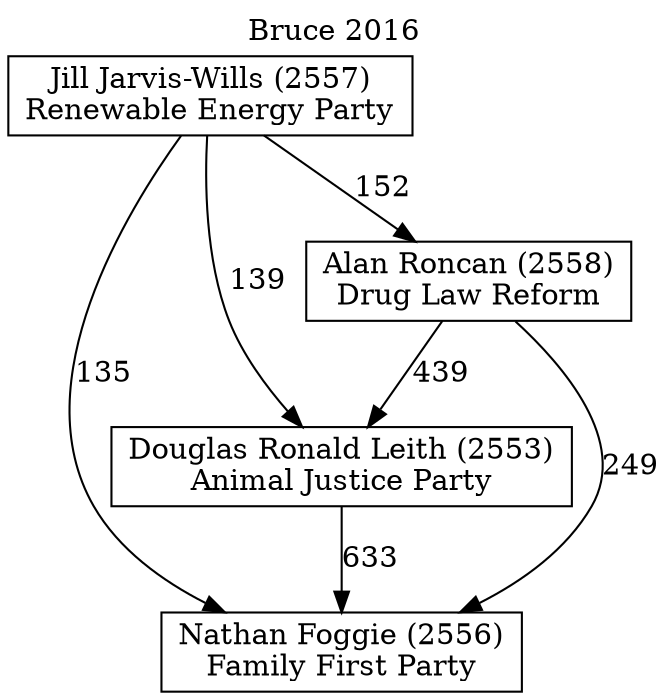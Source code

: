 // House preference flow
digraph "Nathan Foggie (2556)_Bruce_2016" {
	graph [label="Bruce 2016" labelloc=t mclimit=2]
	node [shape=box]
	"Nathan Foggie (2556)" [label="Nathan Foggie (2556)
Family First Party"]
	"Douglas Ronald Leith (2553)" [label="Douglas Ronald Leith (2553)
Animal Justice Party"]
	"Alan Roncan (2558)" [label="Alan Roncan (2558)
Drug Law Reform"]
	"Jill Jarvis-Wills (2557)" [label="Jill Jarvis-Wills (2557)
Renewable Energy Party"]
	"Douglas Ronald Leith (2553)" -> "Nathan Foggie (2556)" [label=633]
	"Alan Roncan (2558)" -> "Douglas Ronald Leith (2553)" [label=439]
	"Jill Jarvis-Wills (2557)" -> "Alan Roncan (2558)" [label=152]
	"Alan Roncan (2558)" -> "Nathan Foggie (2556)" [label=249]
	"Jill Jarvis-Wills (2557)" -> "Nathan Foggie (2556)" [label=135]
	"Jill Jarvis-Wills (2557)" -> "Douglas Ronald Leith (2553)" [label=139]
}
